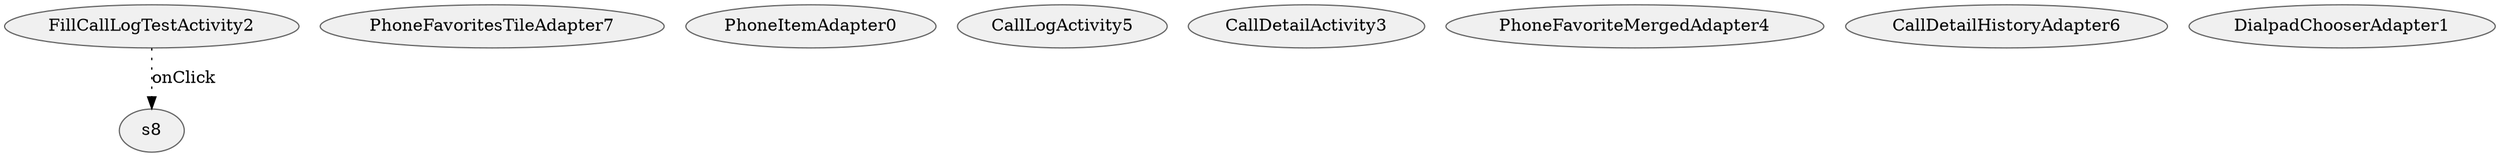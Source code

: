 digraph {
fontname="Helvetica";
node[style="filled,solid", colorscheme=greys3, fillcolor=1, color=3];
s8;
PhoneFavoritesTileAdapter7;
PhoneItemAdapter0;
CallLogActivity5;
FillCallLogTestActivity2;
CallDetailActivity3;
PhoneFavoriteMergedAdapter4;
CallDetailHistoryAdapter6;
DialpadChooserAdapter1;
FillCallLogTestActivity2 -> s8[label="onClick",style=dotted];
}